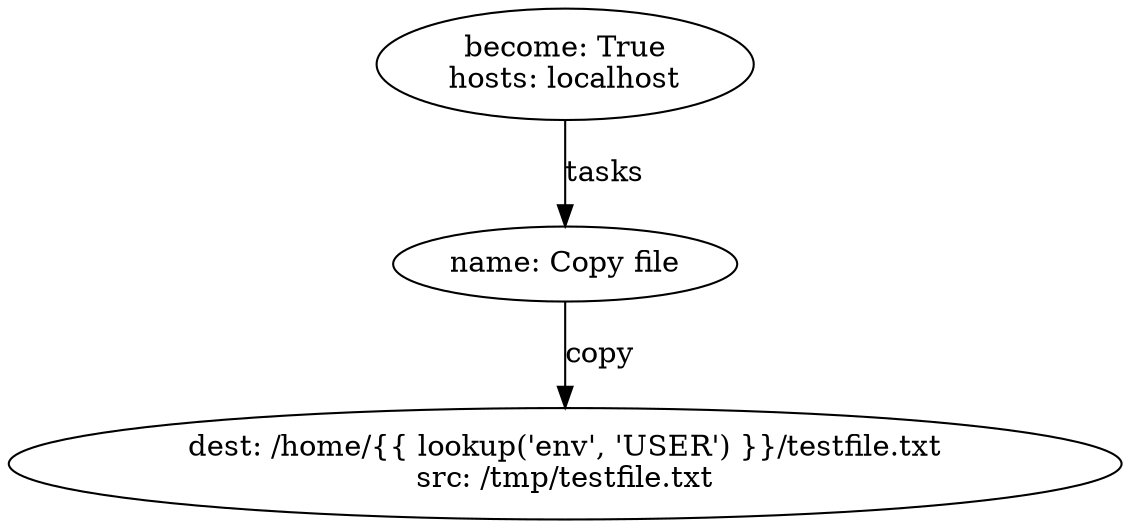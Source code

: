 digraph graphname {
2226 [label="dest: /home/{{ lookup('env', 'USER') }}/testfile.txt\nsrc: /tmp/testfile.txt\n"];
2225 [label="name: Copy file\n"];
2225 -> 2226 [label="copy"];
2224 [label="become: True\nhosts: localhost\n"];
2224 -> 2225 [label="tasks"];
}
